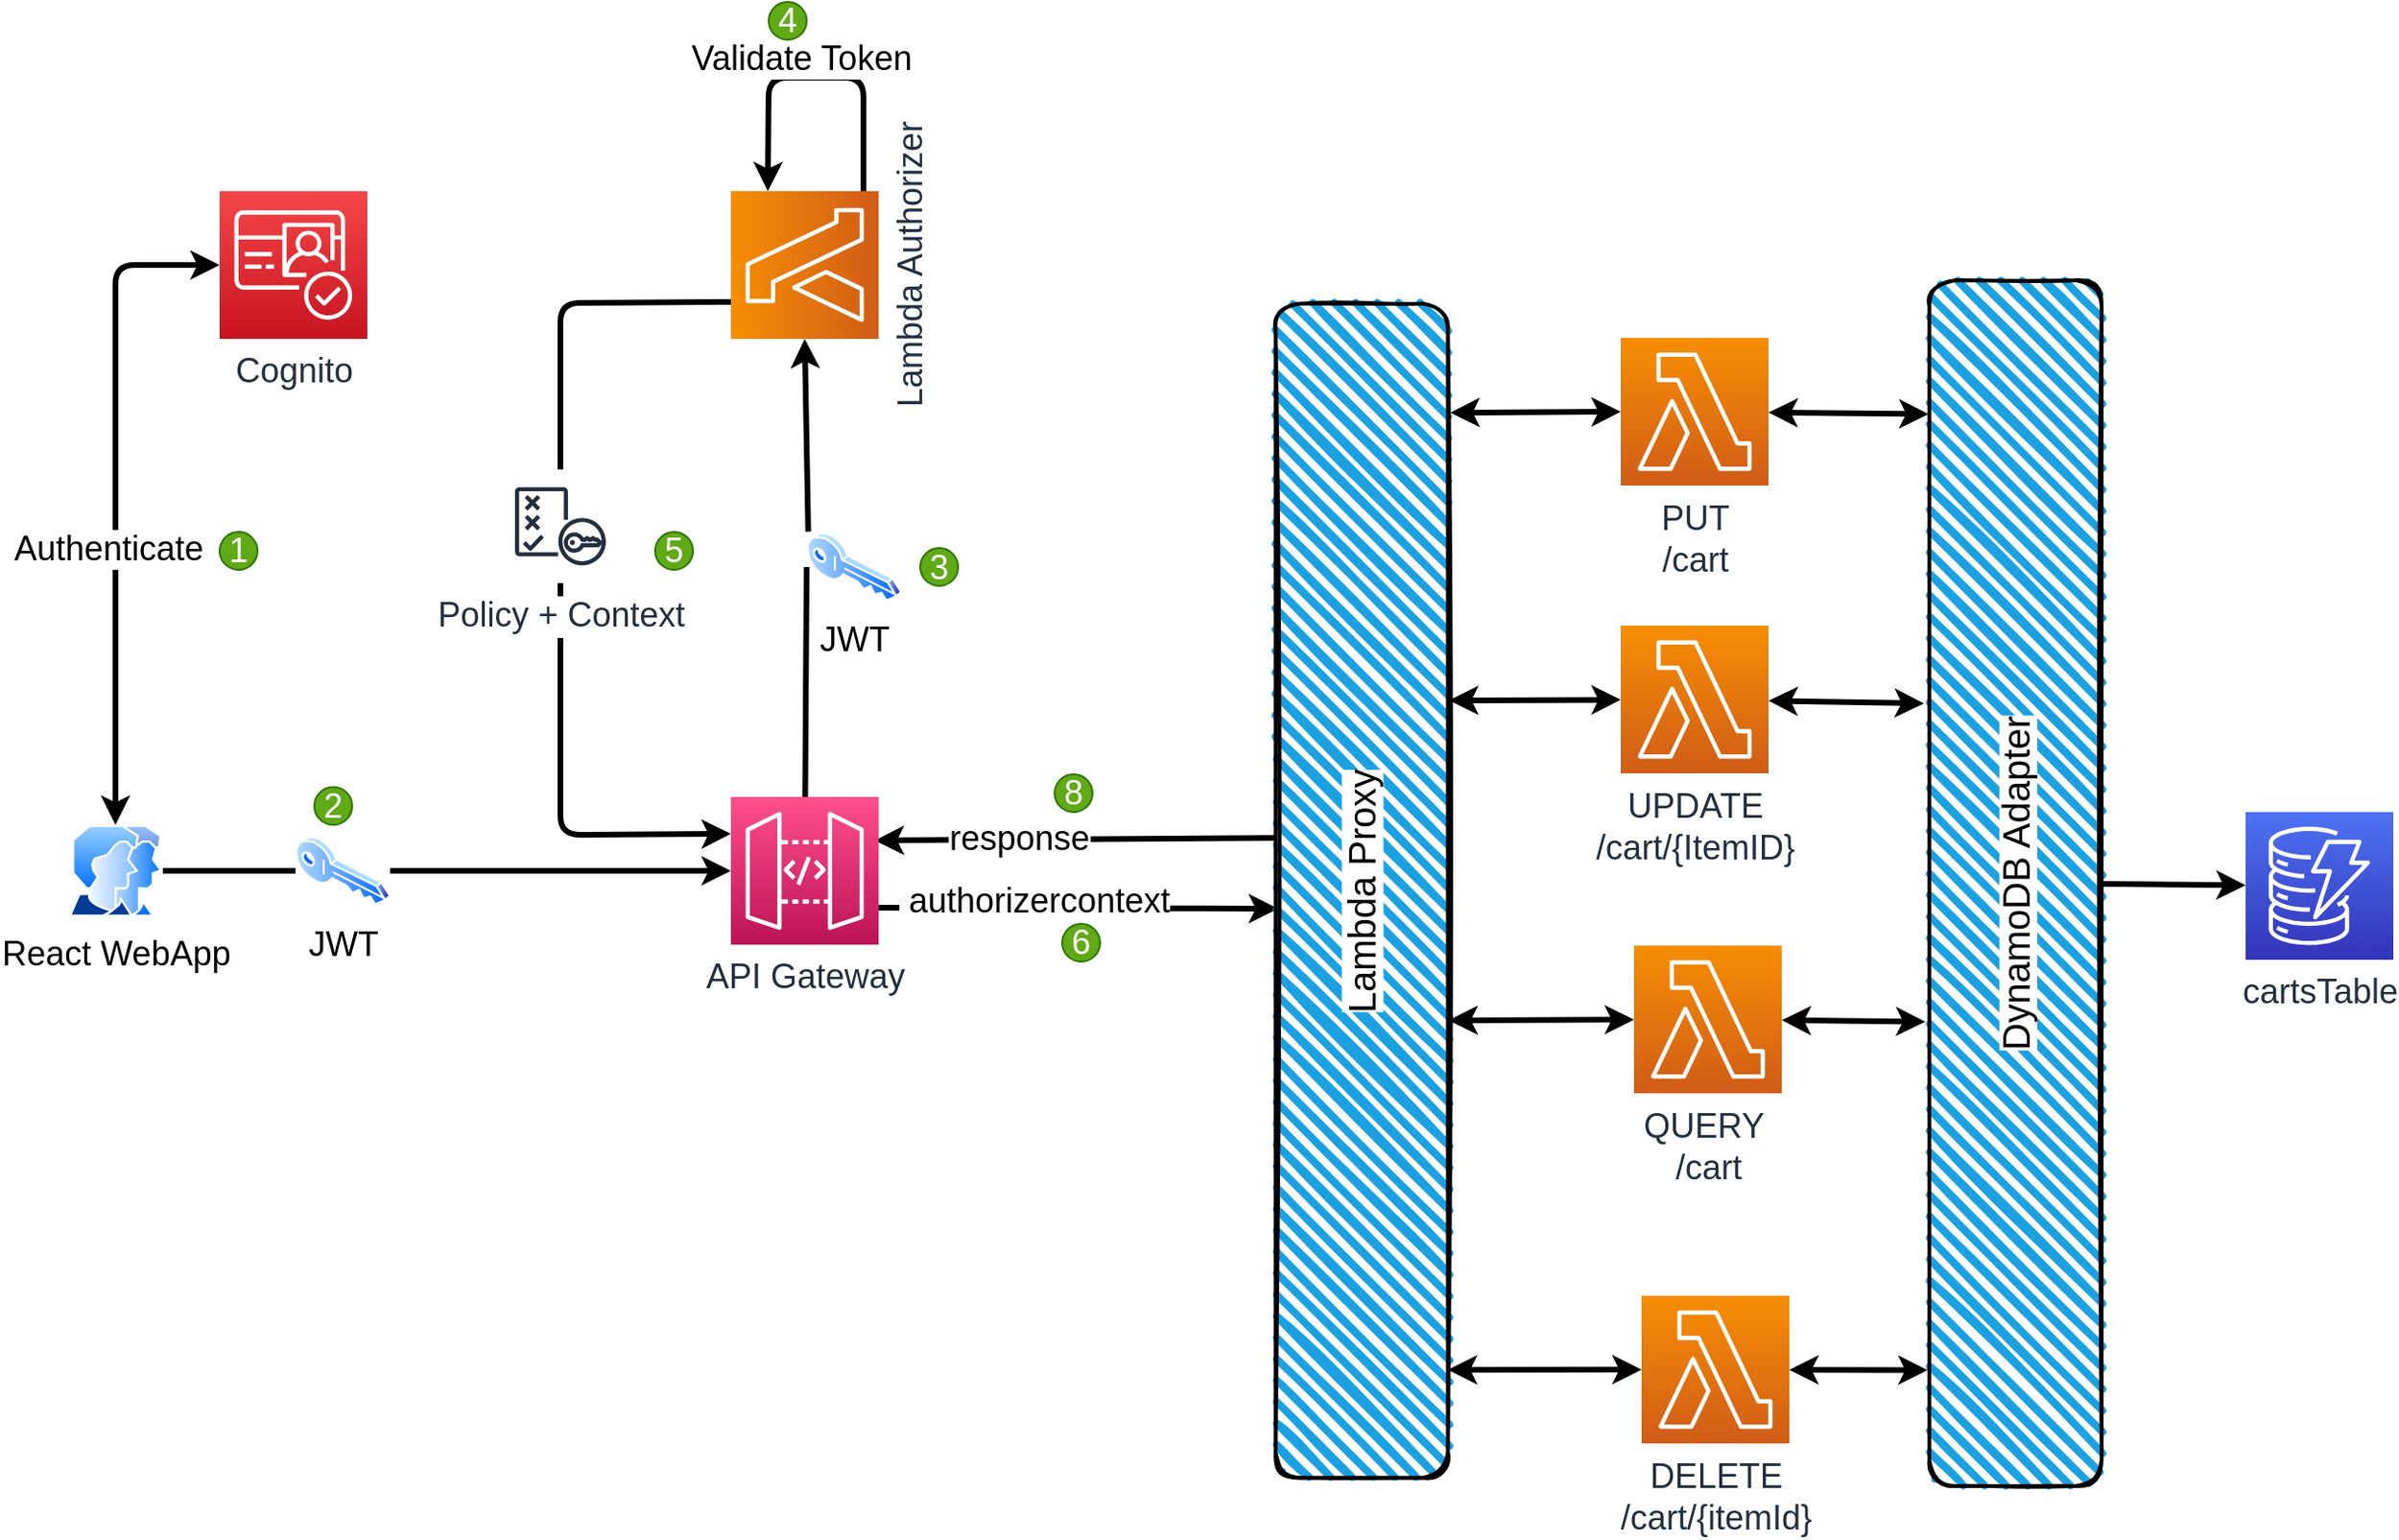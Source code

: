 <mxfile>
    <diagram id="1VAyFFP0JtMyp60UE6oi" name="Page-1">
        <mxGraphModel dx="3189" dy="1084" grid="1" gridSize="10" guides="1" tooltips="1" connect="1" arrows="1" fold="1" page="1" pageScale="1" pageWidth="827" pageHeight="1169" background="#ffffff" math="0" shadow="0">
            <root>
                <mxCell id="0"/>
                <mxCell id="1" parent="0"/>
                <mxCell id="110" style="edgeStyle=none;html=1;entryX=0;entryY=0.5;entryDx=0;entryDy=0;entryPerimeter=0;fontSize=18;fontColor=#000000;endArrow=classic;endFill=1;strokeWidth=3;startArrow=none;exitX=0.017;exitY=-0.005;exitDx=0;exitDy=0;exitPerimeter=0;strokeColor=#000000;" parent="1" source="122" target="98" edge="1">
                    <mxGeometry relative="1" as="geometry"/>
                </mxCell>
                <mxCell id="157" style="edgeStyle=none;html=1;fontSize=18;fontColor=#000000;strokeColor=#000000;strokeWidth=3;exitX=1;exitY=0.75;exitDx=0;exitDy=0;exitPerimeter=0;" edge="1" parent="1" source="92">
                    <mxGeometry relative="1" as="geometry">
                        <mxPoint x="549" y="1029" as="targetPoint"/>
                    </mxGeometry>
                </mxCell>
                <mxCell id="162" value="&lt;span style=&quot;background-color: rgb(255, 255, 255); font-size: 18px;&quot;&gt;&amp;nbsp;authorizercontext&lt;/span&gt;" style="edgeLabel;html=1;align=center;verticalAlign=middle;resizable=0;points=[];fontSize=18;fontColor=#000000;" vertex="1" connectable="0" parent="157">
                    <mxGeometry x="-0.41" y="3" relative="1" as="geometry">
                        <mxPoint x="20" y="-1" as="offset"/>
                    </mxGeometry>
                </mxCell>
                <mxCell id="158" style="edgeStyle=none;html=1;entryX=0.545;entryY=1.006;entryDx=0;entryDy=0;fontSize=18;fontColor=#000000;strokeColor=#000000;strokeWidth=3;entryPerimeter=0;startArrow=classic;startFill=1;endArrow=none;endFill=0;" edge="1" parent="1" target="155">
                    <mxGeometry relative="1" as="geometry">
                        <mxPoint x="336" y="993" as="sourcePoint"/>
                    </mxGeometry>
                </mxCell>
                <mxCell id="163" value="&lt;span style=&quot;background-color: rgb(255, 255, 255); font-size: 18px;&quot;&gt;response&lt;/span&gt;" style="edgeLabel;html=1;align=center;verticalAlign=middle;resizable=0;points=[];fontSize=18;fontColor=#000000;" vertex="1" connectable="0" parent="158">
                    <mxGeometry x="-0.425" relative="1" as="geometry">
                        <mxPoint x="15" y="-1" as="offset"/>
                    </mxGeometry>
                </mxCell>
                <mxCell id="92" value="&lt;span style=&quot;background-color: rgb(255, 255, 255); font-size: 18px;&quot;&gt;&lt;font style=&quot;font-size: 18px;&quot;&gt;API Gateway&lt;/font&gt;&lt;/span&gt;" style="sketch=0;points=[[0,0,0],[0.25,0,0],[0.5,0,0],[0.75,0,0],[1,0,0],[0,1,0],[0.25,1,0],[0.5,1,0],[0.75,1,0],[1,1,0],[0,0.25,0],[0,0.5,0],[0,0.75,0],[1,0.25,0],[1,0.5,0],[1,0.75,0]];outlineConnect=0;fontColor=#232F3E;gradientColor=#FF4F8B;gradientDirection=north;fillColor=#BC1356;strokeColor=#ffffff;dashed=0;verticalLabelPosition=bottom;verticalAlign=top;align=center;html=1;fontSize=18;fontStyle=0;aspect=fixed;shape=mxgraph.aws4.resourceIcon;resIcon=mxgraph.aws4.api_gateway;labelBackgroundColor=none;" parent="1" vertex="1">
                    <mxGeometry x="260" y="970" width="78" height="78" as="geometry"/>
                </mxCell>
                <mxCell id="94" value="cartsTable&lt;br style=&quot;font-size: 18px;&quot;&gt;" style="sketch=0;points=[[0,0,0],[0.25,0,0],[0.5,0,0],[0.75,0,0],[1,0,0],[0,1,0],[0.25,1,0],[0.5,1,0],[0.75,1,0],[1,1,0],[0,0.25,0],[0,0.5,0],[0,0.75,0],[1,0.25,0],[1,0.5,0],[1,0.75,0]];outlineConnect=0;fontColor=#232F3E;gradientColor=#4D72F3;gradientDirection=north;fillColor=#3334B9;strokeColor=#ffffff;dashed=0;verticalLabelPosition=bottom;verticalAlign=top;align=center;html=1;fontSize=18;fontStyle=0;aspect=fixed;shape=mxgraph.aws4.resourceIcon;resIcon=mxgraph.aws4.dynamodb;labelBackgroundColor=#FFFFFF;" parent="1" vertex="1">
                    <mxGeometry x="1060" y="978" width="78" height="78" as="geometry"/>
                </mxCell>
                <mxCell id="168" style="edgeStyle=none;html=1;entryX=0.662;entryY=-0.007;entryDx=0;entryDy=0;entryPerimeter=0;fontSize=18;fontColor=#000000;startArrow=classic;startFill=1;endArrow=classic;endFill=1;strokeColor=#000000;strokeWidth=3;" edge="1" parent="1" source="97" target="155">
                    <mxGeometry relative="1" as="geometry"/>
                </mxCell>
                <mxCell id="169" style="edgeStyle=none;html=1;fontSize=18;fontColor=#000000;startArrow=classic;startFill=1;endArrow=classic;endFill=1;strokeColor=#000000;strokeWidth=3;entryX=0.649;entryY=1.031;entryDx=0;entryDy=0;entryPerimeter=0;" edge="1" parent="1" source="97" target="152">
                    <mxGeometry relative="1" as="geometry">
                        <mxPoint x="856" y="953.5" as="targetPoint"/>
                    </mxGeometry>
                </mxCell>
                <mxCell id="97" value="UPDATE&lt;br style=&quot;font-size: 18px;&quot;&gt;/cart/{ItemID}" style="sketch=0;points=[[0,0,0],[0.25,0,0],[0.5,0,0],[0.75,0,0],[1,0,0],[0,1,0],[0.25,1,0],[0.5,1,0],[0.75,1,0],[1,1,0],[0,0.25,0],[0,0.5,0],[0,0.75,0],[1,0.25,0],[1,0.5,0],[1,0.75,0]];outlineConnect=0;fontColor=#232F3E;gradientColor=#F78E04;gradientDirection=north;fillColor=#D05C17;strokeColor=#ffffff;dashed=0;verticalLabelPosition=bottom;verticalAlign=top;align=center;html=1;fontSize=18;fontStyle=0;aspect=fixed;shape=mxgraph.aws4.resourceIcon;resIcon=mxgraph.aws4.lambda;labelBackgroundColor=#FFFFFF;" parent="1" vertex="1">
                    <mxGeometry x="730" y="879.5" width="78" height="78" as="geometry"/>
                </mxCell>
                <mxCell id="111" style="edgeStyle=none;html=1;fontSize=18;fontColor=#000000;endArrow=classic;endFill=1;strokeWidth=3;entryX=1;entryY=0.25;entryDx=0;entryDy=0;entryPerimeter=0;strokeColor=#000000;" parent="1" target="98" edge="1">
                    <mxGeometry relative="1" as="geometry">
                        <mxPoint x="220" y="700" as="targetPoint"/>
                        <mxPoint x="330" y="650" as="sourcePoint"/>
                        <Array as="points">
                            <mxPoint x="330" y="590"/>
                            <mxPoint x="310" y="590"/>
                            <mxPoint x="280" y="590"/>
                        </Array>
                    </mxGeometry>
                </mxCell>
                <mxCell id="113" value="&lt;font color=&quot;#000000&quot; style=&quot;font-size: 18px ; background-color: rgb(255 , 255 , 255)&quot;&gt;Validate Token&lt;/font&gt;" style="edgeLabel;html=1;align=center;verticalAlign=middle;resizable=0;points=[];fontSize=18;fontColor=#FFFFFF;" parent="111" vertex="1" connectable="0">
                    <mxGeometry x="-0.146" y="-1" relative="1" as="geometry">
                        <mxPoint x="-21" y="-9" as="offset"/>
                    </mxGeometry>
                </mxCell>
                <mxCell id="116" style="edgeStyle=none;html=1;entryX=0;entryY=0.25;entryDx=0;entryDy=0;entryPerimeter=0;fontSize=18;fontColor=#FFFFFF;endArrow=classic;endFill=1;strokeWidth=3;strokeColor=#000000;exitX=0.25;exitY=0;exitDx=0;exitDy=0;exitPerimeter=0;" parent="1" source="98" target="92" edge="1">
                    <mxGeometry relative="1" as="geometry">
                        <Array as="points">
                            <mxPoint x="170" y="709"/>
                            <mxPoint x="170" y="990"/>
                        </Array>
                    </mxGeometry>
                </mxCell>
                <mxCell id="98" value="Lambda Authorizer" style="sketch=0;points=[[0,0,0],[0.25,0,0],[0.5,0,0],[0.75,0,0],[1,0,0],[0,1,0],[0.25,1,0],[0.5,1,0],[0.75,1,0],[1,1,0],[0,0.25,0],[0,0.5,0],[0,0.75,0],[1,0.25,0],[1,0.5,0],[1,0.75,0]];outlineConnect=0;fontColor=#232F3E;gradientColor=#F78E04;gradientDirection=north;fillColor=#D05C17;strokeColor=#ffffff;dashed=0;verticalLabelPosition=bottom;verticalAlign=top;align=center;html=1;fontSize=18;fontStyle=0;aspect=fixed;shape=mxgraph.aws4.resourceIcon;resIcon=mxgraph.aws4.lambda;labelBackgroundColor=#FFFFFF;rotation=-90;" parent="1" vertex="1">
                    <mxGeometry x="260" y="650" width="78" height="78" as="geometry"/>
                </mxCell>
                <mxCell id="106" style="edgeStyle=none;html=1;entryX=0;entryY=0.5;entryDx=0;entryDy=0;entryPerimeter=0;fontSize=18;fontColor=#000000;endArrow=classic;endFill=1;strokeWidth=3;startArrow=none;strokeColor=#000000;" parent="1" source="107" target="92" edge="1">
                    <mxGeometry relative="1" as="geometry"/>
                </mxCell>
                <mxCell id="100" value="&lt;font style=&quot;font-size: 18px&quot;&gt;React WebApp&lt;/font&gt;" style="aspect=fixed;perimeter=ellipsePerimeter;html=1;align=center;shadow=0;dashed=0;spacingTop=3;image;image=img/lib/active_directory/user_accounts.svg;labelBackgroundColor=#FFFFFF;fontSize=18;fontColor=#000000;strokeWidth=1;" parent="1" vertex="1">
                    <mxGeometry x="-90" y="984.75" width="50" height="48.5" as="geometry"/>
                </mxCell>
                <mxCell id="105" style="edgeStyle=none;html=1;entryX=0;entryY=0.5;entryDx=0;entryDy=0;entryPerimeter=0;fontSize=18;fontColor=#000000;strokeWidth=3;strokeColor=#000000;exitX=0.5;exitY=0;exitDx=0;exitDy=0;startArrow=classic;startFill=1;" parent="1" source="100" target="136" edge="1">
                    <mxGeometry relative="1" as="geometry">
                        <mxPoint x="-65" y="980" as="sourcePoint"/>
                        <mxPoint x="-20" y="689" as="targetPoint"/>
                        <Array as="points">
                            <mxPoint x="-65" y="689"/>
                        </Array>
                    </mxGeometry>
                </mxCell>
                <mxCell id="137" value="&lt;font style=&quot;font-size: 18px&quot;&gt;Authenticate&lt;/font&gt;" style="edgeLabel;html=1;align=center;verticalAlign=middle;resizable=0;points=[];fontSize=18;fontColor=#000000;labelBackgroundColor=#FFFFFF;" parent="105" vertex="1" connectable="0">
                    <mxGeometry x="-0.168" y="4" relative="1" as="geometry">
                        <mxPoint as="offset"/>
                    </mxGeometry>
                </mxCell>
                <mxCell id="107" value="&lt;font style=&quot;font-size: 18px&quot;&gt;JWT&lt;/font&gt;" style="aspect=fixed;perimeter=ellipsePerimeter;html=1;align=center;shadow=0;dashed=0;spacingTop=3;image;image=img/lib/active_directory/key.svg;labelBackgroundColor=#FFFFFF;fontSize=18;fontColor=#000000;strokeWidth=1;" parent="1" vertex="1">
                    <mxGeometry x="30" y="990.5" width="50" height="37" as="geometry"/>
                </mxCell>
                <mxCell id="108" value="" style="edgeStyle=none;html=1;entryX=0;entryY=0.5;entryDx=0;entryDy=0;entryPerimeter=0;fontSize=18;fontColor=#000000;endArrow=none;endFill=1;strokeWidth=3;strokeColor=#000000;" parent="1" source="100" target="107" edge="1">
                    <mxGeometry relative="1" as="geometry">
                        <mxPoint x="-40.002" y="1009.275" as="sourcePoint"/>
                        <mxPoint x="150" y="1009.0" as="targetPoint"/>
                    </mxGeometry>
                </mxCell>
                <mxCell id="122" value="JWT" style="aspect=fixed;perimeter=ellipsePerimeter;html=1;align=center;shadow=0;dashed=0;spacingTop=3;image;image=img/lib/active_directory/key.svg;labelBackgroundColor=#FFFFFF;fontSize=18;fontColor=#000000;strokeWidth=1;" parent="1" vertex="1">
                    <mxGeometry x="300" y="830" width="50" height="37" as="geometry"/>
                </mxCell>
                <mxCell id="123" value="" style="edgeStyle=none;html=1;entryX=0;entryY=0.5;entryDx=0;entryDy=0;entryPerimeter=0;fontSize=18;fontColor=#000000;endArrow=none;endFill=1;strokeWidth=3;strokeColor=#000000;" parent="1" source="92" target="122" edge="1">
                    <mxGeometry relative="1" as="geometry">
                        <mxPoint x="299" y="970" as="sourcePoint"/>
                        <mxPoint x="299" y="728" as="targetPoint"/>
                    </mxGeometry>
                </mxCell>
                <mxCell id="126" value="Policy + Context" style="sketch=0;outlineConnect=0;fontColor=#232F3E;gradientColor=none;strokeColor=#232F3E;fillColor=#ffffff;dashed=0;verticalLabelPosition=bottom;verticalAlign=top;align=center;html=1;fontSize=18;fontStyle=0;aspect=fixed;shape=mxgraph.aws4.resourceIcon;resIcon=mxgraph.aws4.policy;labelBackgroundColor=#FFFFFF;" parent="1" vertex="1">
                    <mxGeometry x="140" y="797" width="60" height="60" as="geometry"/>
                </mxCell>
                <mxCell id="135" value="&lt;font color=&quot;#ffffff&quot; style=&quot;font-size: 18px;&quot;&gt;1&lt;/font&gt;" style="ellipse;whiteSpace=wrap;html=1;aspect=fixed;labelBackgroundColor=none;fontSize=18;fontColor=#ffffff;strokeWidth=1;gradientDirection=east;fillColor=#60a917;strokeColor=#2D7600;" parent="1" vertex="1">
                    <mxGeometry x="-10" y="830" width="20" height="20" as="geometry"/>
                </mxCell>
                <mxCell id="136" value="Cognito" style="sketch=0;points=[[0,0,0],[0.25,0,0],[0.5,0,0],[0.75,0,0],[1,0,0],[0,1,0],[0.25,1,0],[0.5,1,0],[0.75,1,0],[1,1,0],[0,0.25,0],[0,0.5,0],[0,0.75,0],[1,0.25,0],[1,0.5,0],[1,0.75,0]];outlineConnect=0;fontColor=#232F3E;gradientColor=#F54749;gradientDirection=north;fillColor=#C7131F;strokeColor=#ffffff;dashed=0;verticalLabelPosition=bottom;verticalAlign=top;align=center;html=1;fontSize=18;fontStyle=0;aspect=fixed;shape=mxgraph.aws4.resourceIcon;resIcon=mxgraph.aws4.cognito;labelBackgroundColor=none;" parent="1" vertex="1">
                    <mxGeometry x="-10" y="650" width="78" height="78" as="geometry"/>
                </mxCell>
                <mxCell id="138" value="&lt;font color=&quot;#ffffff&quot; style=&quot;font-size: 18px;&quot;&gt;2&lt;/font&gt;" style="ellipse;whiteSpace=wrap;html=1;aspect=fixed;labelBackgroundColor=none;fontSize=18;fontColor=#ffffff;strokeWidth=1;gradientDirection=east;fillColor=#60a917;strokeColor=#2D7600;" parent="1" vertex="1">
                    <mxGeometry x="40" y="964.75" width="20" height="20" as="geometry"/>
                </mxCell>
                <mxCell id="139" value="&lt;font color=&quot;#ffffff&quot; style=&quot;font-size: 18px;&quot;&gt;3&lt;/font&gt;" style="ellipse;whiteSpace=wrap;html=1;aspect=fixed;labelBackgroundColor=none;fontSize=18;fontColor=#ffffff;strokeWidth=1;gradientDirection=east;fillColor=#60a917;strokeColor=#2D7600;" parent="1" vertex="1">
                    <mxGeometry x="360" y="838.5" width="20" height="20" as="geometry"/>
                </mxCell>
                <mxCell id="140" value="&lt;font color=&quot;#ffffff&quot; style=&quot;font-size: 18px;&quot;&gt;4&lt;/font&gt;" style="ellipse;whiteSpace=wrap;html=1;aspect=fixed;labelBackgroundColor=none;fontSize=18;fontColor=#ffffff;strokeWidth=1;gradientDirection=east;fillColor=#60a917;strokeColor=#2D7600;" parent="1" vertex="1">
                    <mxGeometry x="280" y="550" width="20" height="20" as="geometry"/>
                </mxCell>
                <mxCell id="141" value="&lt;font color=&quot;#ffffff&quot; style=&quot;font-size: 18px;&quot;&gt;5&lt;/font&gt;" style="ellipse;whiteSpace=wrap;html=1;aspect=fixed;labelBackgroundColor=none;fontSize=18;fontColor=#ffffff;strokeWidth=1;gradientDirection=east;fillColor=#60a917;strokeColor=#2D7600;" parent="1" vertex="1">
                    <mxGeometry x="220" y="830" width="20" height="20" as="geometry"/>
                </mxCell>
                <mxCell id="146" value="&lt;font color=&quot;#ffffff&quot; style=&quot;font-size: 18px;&quot;&gt;6&lt;/font&gt;" style="ellipse;whiteSpace=wrap;html=1;aspect=fixed;labelBackgroundColor=none;fontSize=18;fontColor=#ffffff;strokeWidth=1;gradientDirection=east;fillColor=#60a917;strokeColor=#2D7600;" parent="1" vertex="1">
                    <mxGeometry x="435" y="1037" width="20" height="20" as="geometry"/>
                </mxCell>
                <mxCell id="147" value="7" style="ellipse;whiteSpace=wrap;html=1;aspect=fixed;labelBackgroundColor=none;fontSize=18;fontColor=#ffffff;strokeWidth=1;gradientDirection=east;fillColor=#60a917;strokeColor=#2D7600;" parent="1" vertex="1">
                    <mxGeometry x="737" y="734.5" width="15" height="15" as="geometry"/>
                </mxCell>
                <mxCell id="148" value="8" style="ellipse;whiteSpace=wrap;html=1;aspect=fixed;labelBackgroundColor=none;fontSize=18;fontColor=#ffffff;strokeWidth=1;gradientDirection=east;fillColor=#60a917;strokeColor=#2D7600;" parent="1" vertex="1">
                    <mxGeometry x="431" y="958" width="20" height="20" as="geometry"/>
                </mxCell>
                <mxCell id="166" style="edgeStyle=none;html=1;fontSize=18;fontColor=#000000;startArrow=classic;startFill=1;endArrow=classic;endFill=1;strokeColor=#000000;strokeWidth=3;exitX=0;exitY=0.5;exitDx=0;exitDy=0;exitPerimeter=0;" edge="1" parent="1" source="149">
                    <mxGeometry relative="1" as="geometry">
                        <mxPoint x="680" y="760" as="sourcePoint"/>
                        <mxPoint x="640" y="767" as="targetPoint"/>
                    </mxGeometry>
                </mxCell>
                <mxCell id="167" style="edgeStyle=none;html=1;entryX=0.889;entryY=1.005;entryDx=0;entryDy=0;entryPerimeter=0;fontSize=18;fontColor=#000000;startArrow=classic;startFill=1;endArrow=classic;endFill=1;strokeColor=#000000;strokeWidth=3;" edge="1" parent="1" source="149" target="152">
                    <mxGeometry relative="1" as="geometry"/>
                </mxCell>
                <mxCell id="149" value="PUT&lt;br style=&quot;font-size: 18px;&quot;&gt;/cart" style="sketch=0;points=[[0,0,0],[0.25,0,0],[0.5,0,0],[0.75,0,0],[1,0,0],[0,1,0],[0.25,1,0],[0.5,1,0],[0.75,1,0],[1,1,0],[0,0.25,0],[0,0.5,0],[0,0.75,0],[1,0.25,0],[1,0.5,0],[1,0.75,0]];outlineConnect=0;fontColor=#232F3E;gradientColor=#F78E04;gradientDirection=north;fillColor=#D05C17;strokeColor=#ffffff;dashed=0;verticalLabelPosition=bottom;verticalAlign=top;align=center;html=1;fontSize=18;fontStyle=0;aspect=fixed;shape=mxgraph.aws4.resourceIcon;resIcon=mxgraph.aws4.lambda;labelBackgroundColor=#FFFFFF;" vertex="1" parent="1">
                    <mxGeometry x="730" y="727.5" width="78" height="78" as="geometry"/>
                </mxCell>
                <mxCell id="170" style="edgeStyle=none;html=1;fontSize=18;fontColor=#000000;startArrow=classic;startFill=1;endArrow=classic;endFill=1;strokeColor=#000000;strokeWidth=3;" edge="1" parent="1" source="150">
                    <mxGeometry relative="1" as="geometry">
                        <mxPoint x="639" y="1088" as="targetPoint"/>
                    </mxGeometry>
                </mxCell>
                <mxCell id="171" style="edgeStyle=none;html=1;entryX=0.385;entryY=1.023;entryDx=0;entryDy=0;entryPerimeter=0;fontSize=18;fontColor=#000000;startArrow=classic;startFill=1;endArrow=classic;endFill=1;strokeColor=#000000;strokeWidth=3;" edge="1" parent="1" source="150" target="152">
                    <mxGeometry relative="1" as="geometry"/>
                </mxCell>
                <mxCell id="150" value="QUERY&amp;nbsp;&lt;br style=&quot;font-size: 18px;&quot;&gt;/cart" style="sketch=0;points=[[0,0,0],[0.25,0,0],[0.5,0,0],[0.75,0,0],[1,0,0],[0,1,0],[0.25,1,0],[0.5,1,0],[0.75,1,0],[1,1,0],[0,0.25,0],[0,0.5,0],[0,0.75,0],[1,0.25,0],[1,0.5,0],[1,0.75,0]];outlineConnect=0;fontColor=#232F3E;gradientColor=#F78E04;gradientDirection=north;fillColor=#D05C17;strokeColor=#ffffff;dashed=0;verticalLabelPosition=bottom;verticalAlign=top;align=center;html=1;fontSize=18;fontStyle=0;aspect=fixed;shape=mxgraph.aws4.resourceIcon;resIcon=mxgraph.aws4.lambda;labelBackgroundColor=#FFFFFF;" vertex="1" parent="1">
                    <mxGeometry x="737" y="1048.5" width="78" height="78" as="geometry"/>
                </mxCell>
                <mxCell id="172" style="edgeStyle=none;html=1;fontSize=18;fontColor=#000000;startArrow=classic;startFill=1;endArrow=classic;endFill=1;strokeColor=#000000;strokeWidth=3;entryX=0.092;entryY=0;entryDx=0;entryDy=0;entryPerimeter=0;" edge="1" parent="1" source="151" target="155">
                    <mxGeometry relative="1" as="geometry">
                        <mxPoint x="640" y="1280" as="targetPoint"/>
                    </mxGeometry>
                </mxCell>
                <mxCell id="173" style="edgeStyle=none;html=1;fontSize=18;fontColor=#000000;startArrow=classic;startFill=1;endArrow=classic;endFill=1;strokeColor=#000000;strokeWidth=3;entryX=0.096;entryY=1.01;entryDx=0;entryDy=0;entryPerimeter=0;" edge="1" parent="1" source="151" target="152">
                    <mxGeometry relative="1" as="geometry">
                        <mxPoint x="852" y="1272.5" as="targetPoint"/>
                    </mxGeometry>
                </mxCell>
                <mxCell id="151" value="DELETE&lt;br style=&quot;font-size: 18px;&quot;&gt;/cart/{itemId}" style="sketch=0;points=[[0,0,0],[0.25,0,0],[0.5,0,0],[0.75,0,0],[1,0,0],[0,1,0],[0.25,1,0],[0.5,1,0],[0.75,1,0],[1,1,0],[0,0.25,0],[0,0.5,0],[0,0.75,0],[1,0.25,0],[1,0.5,0],[1,0.75,0]];outlineConnect=0;fontColor=#232F3E;gradientColor=#F78E04;gradientDirection=north;fillColor=#D05C17;strokeColor=#ffffff;dashed=0;verticalLabelPosition=bottom;verticalAlign=top;align=center;html=1;fontSize=18;fontStyle=0;aspect=fixed;shape=mxgraph.aws4.resourceIcon;resIcon=mxgraph.aws4.lambda;labelBackgroundColor=#FFFFFF;" vertex="1" parent="1">
                    <mxGeometry x="741" y="1233.5" width="78" height="78" as="geometry"/>
                </mxCell>
                <mxCell id="154" style="edgeStyle=none;html=1;fontSize=18;fontColor=#000000;strokeColor=#000000;strokeWidth=3;" edge="1" parent="1" source="152" target="94">
                    <mxGeometry relative="1" as="geometry"/>
                </mxCell>
                <mxCell id="152" value="&lt;font&gt;&lt;span style=&quot;background-color: rgb(255 , 255 , 255)&quot;&gt;&lt;font color=&quot;#000000&quot; style=&quot;font-size: 20px&quot;&gt;DynamoDB Adapter&lt;/font&gt;&lt;/span&gt;&lt;br style=&quot;font-size: 18px&quot;&gt;&lt;/font&gt;" style="rounded=1;whiteSpace=wrap;html=1;strokeWidth=2;fillWeight=4;hachureGap=8;hachureAngle=45;fillColor=#1ba1e2;sketch=1;flipV=1;rotation=-90;fontSize=18;" vertex="1" parent="1">
                    <mxGeometry x="620" y="970" width="636.88" height="91" as="geometry"/>
                </mxCell>
                <mxCell id="155" value="&lt;font&gt;&lt;font color=&quot;#000000&quot; size=&quot;1&quot;&gt;&lt;span style=&quot;background-color: rgb(255 , 255 , 255) ; font-size: 20px&quot;&gt;Lambda Proxy&lt;/span&gt;&lt;/font&gt;&lt;br style=&quot;font-size: 18px&quot;&gt;&lt;/font&gt;" style="rounded=1;whiteSpace=wrap;html=1;strokeWidth=2;fillWeight=4;hachureGap=8;hachureAngle=45;fillColor=#1ba1e2;sketch=1;flipV=1;rotation=-90;fontSize=18;" vertex="1" parent="1">
                    <mxGeometry x="283" y="974" width="620.37" height="91" as="geometry"/>
                </mxCell>
            </root>
        </mxGraphModel>
    </diagram>
</mxfile>